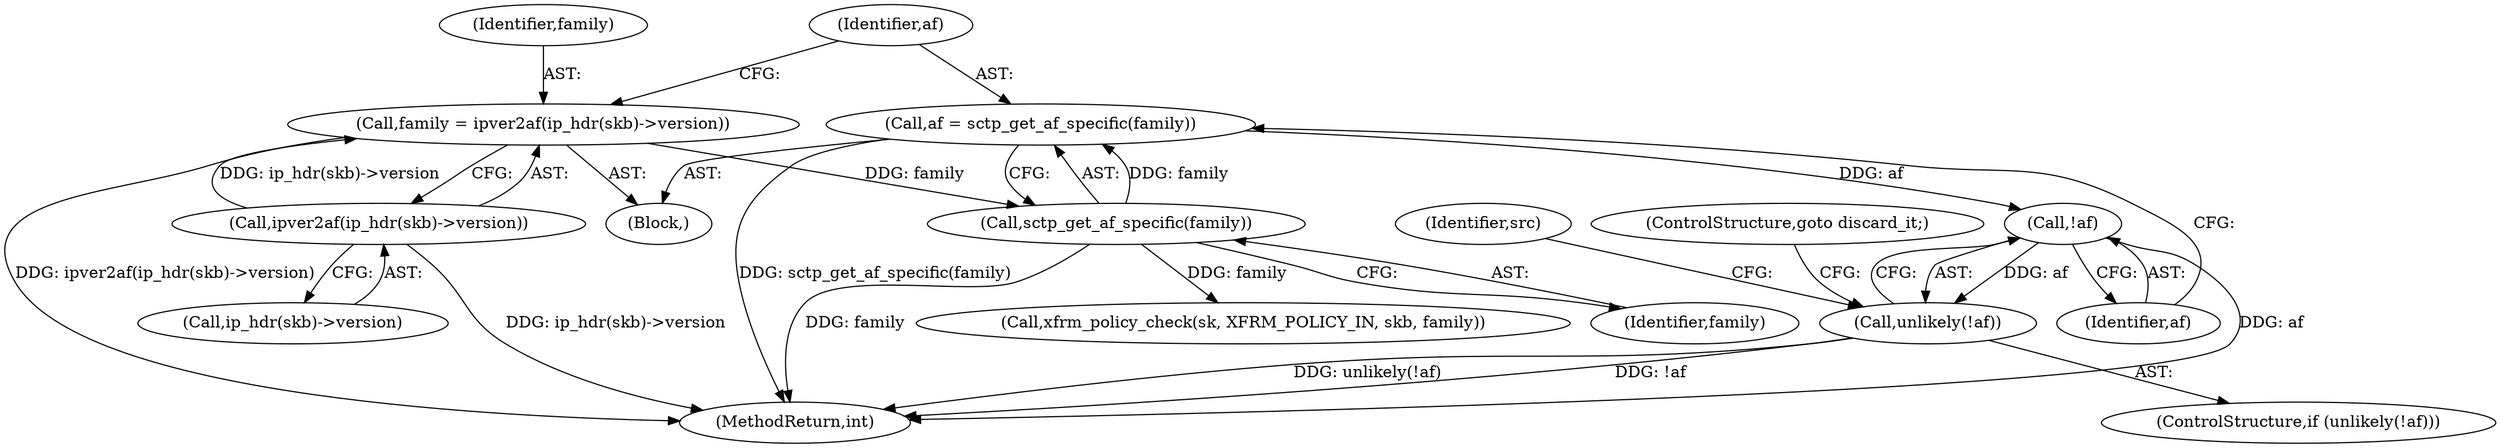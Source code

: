 digraph "0_linux_ae53b5bd77719fed58086c5be60ce4f22bffe1c6@pointer" {
"1000194" [label="(Call,af = sctp_get_af_specific(family))"];
"1000196" [label="(Call,sctp_get_af_specific(family))"];
"1000187" [label="(Call,family = ipver2af(ip_hdr(skb)->version))"];
"1000189" [label="(Call,ipver2af(ip_hdr(skb)->version))"];
"1000200" [label="(Call,!af)"];
"1000199" [label="(Call,unlikely(!af))"];
"1000202" [label="(ControlStructure,goto discard_it;)"];
"1000189" [label="(Call,ipver2af(ip_hdr(skb)->version))"];
"1000198" [label="(ControlStructure,if (unlikely(!af)))"];
"1000187" [label="(Call,family = ipver2af(ip_hdr(skb)->version))"];
"1000188" [label="(Identifier,family)"];
"1000201" [label="(Identifier,af)"];
"1000320" [label="(Call,xfrm_policy_check(sk, XFRM_POLICY_IN, skb, family))"];
"1000200" [label="(Call,!af)"];
"1000197" [label="(Identifier,family)"];
"1000199" [label="(Call,unlikely(!af))"];
"1000205" [label="(Identifier,src)"];
"1000190" [label="(Call,ip_hdr(skb)->version)"];
"1000194" [label="(Call,af = sctp_get_af_specific(family))"];
"1000195" [label="(Identifier,af)"];
"1000436" [label="(MethodReturn,int)"];
"1000118" [label="(Block,)"];
"1000196" [label="(Call,sctp_get_af_specific(family))"];
"1000194" -> "1000118"  [label="AST: "];
"1000194" -> "1000196"  [label="CFG: "];
"1000195" -> "1000194"  [label="AST: "];
"1000196" -> "1000194"  [label="AST: "];
"1000201" -> "1000194"  [label="CFG: "];
"1000194" -> "1000436"  [label="DDG: sctp_get_af_specific(family)"];
"1000196" -> "1000194"  [label="DDG: family"];
"1000194" -> "1000200"  [label="DDG: af"];
"1000196" -> "1000197"  [label="CFG: "];
"1000197" -> "1000196"  [label="AST: "];
"1000196" -> "1000436"  [label="DDG: family"];
"1000187" -> "1000196"  [label="DDG: family"];
"1000196" -> "1000320"  [label="DDG: family"];
"1000187" -> "1000118"  [label="AST: "];
"1000187" -> "1000189"  [label="CFG: "];
"1000188" -> "1000187"  [label="AST: "];
"1000189" -> "1000187"  [label="AST: "];
"1000195" -> "1000187"  [label="CFG: "];
"1000187" -> "1000436"  [label="DDG: ipver2af(ip_hdr(skb)->version)"];
"1000189" -> "1000187"  [label="DDG: ip_hdr(skb)->version"];
"1000189" -> "1000190"  [label="CFG: "];
"1000190" -> "1000189"  [label="AST: "];
"1000189" -> "1000436"  [label="DDG: ip_hdr(skb)->version"];
"1000200" -> "1000199"  [label="AST: "];
"1000200" -> "1000201"  [label="CFG: "];
"1000201" -> "1000200"  [label="AST: "];
"1000199" -> "1000200"  [label="CFG: "];
"1000200" -> "1000436"  [label="DDG: af"];
"1000200" -> "1000199"  [label="DDG: af"];
"1000199" -> "1000198"  [label="AST: "];
"1000202" -> "1000199"  [label="CFG: "];
"1000205" -> "1000199"  [label="CFG: "];
"1000199" -> "1000436"  [label="DDG: !af"];
"1000199" -> "1000436"  [label="DDG: unlikely(!af)"];
}
